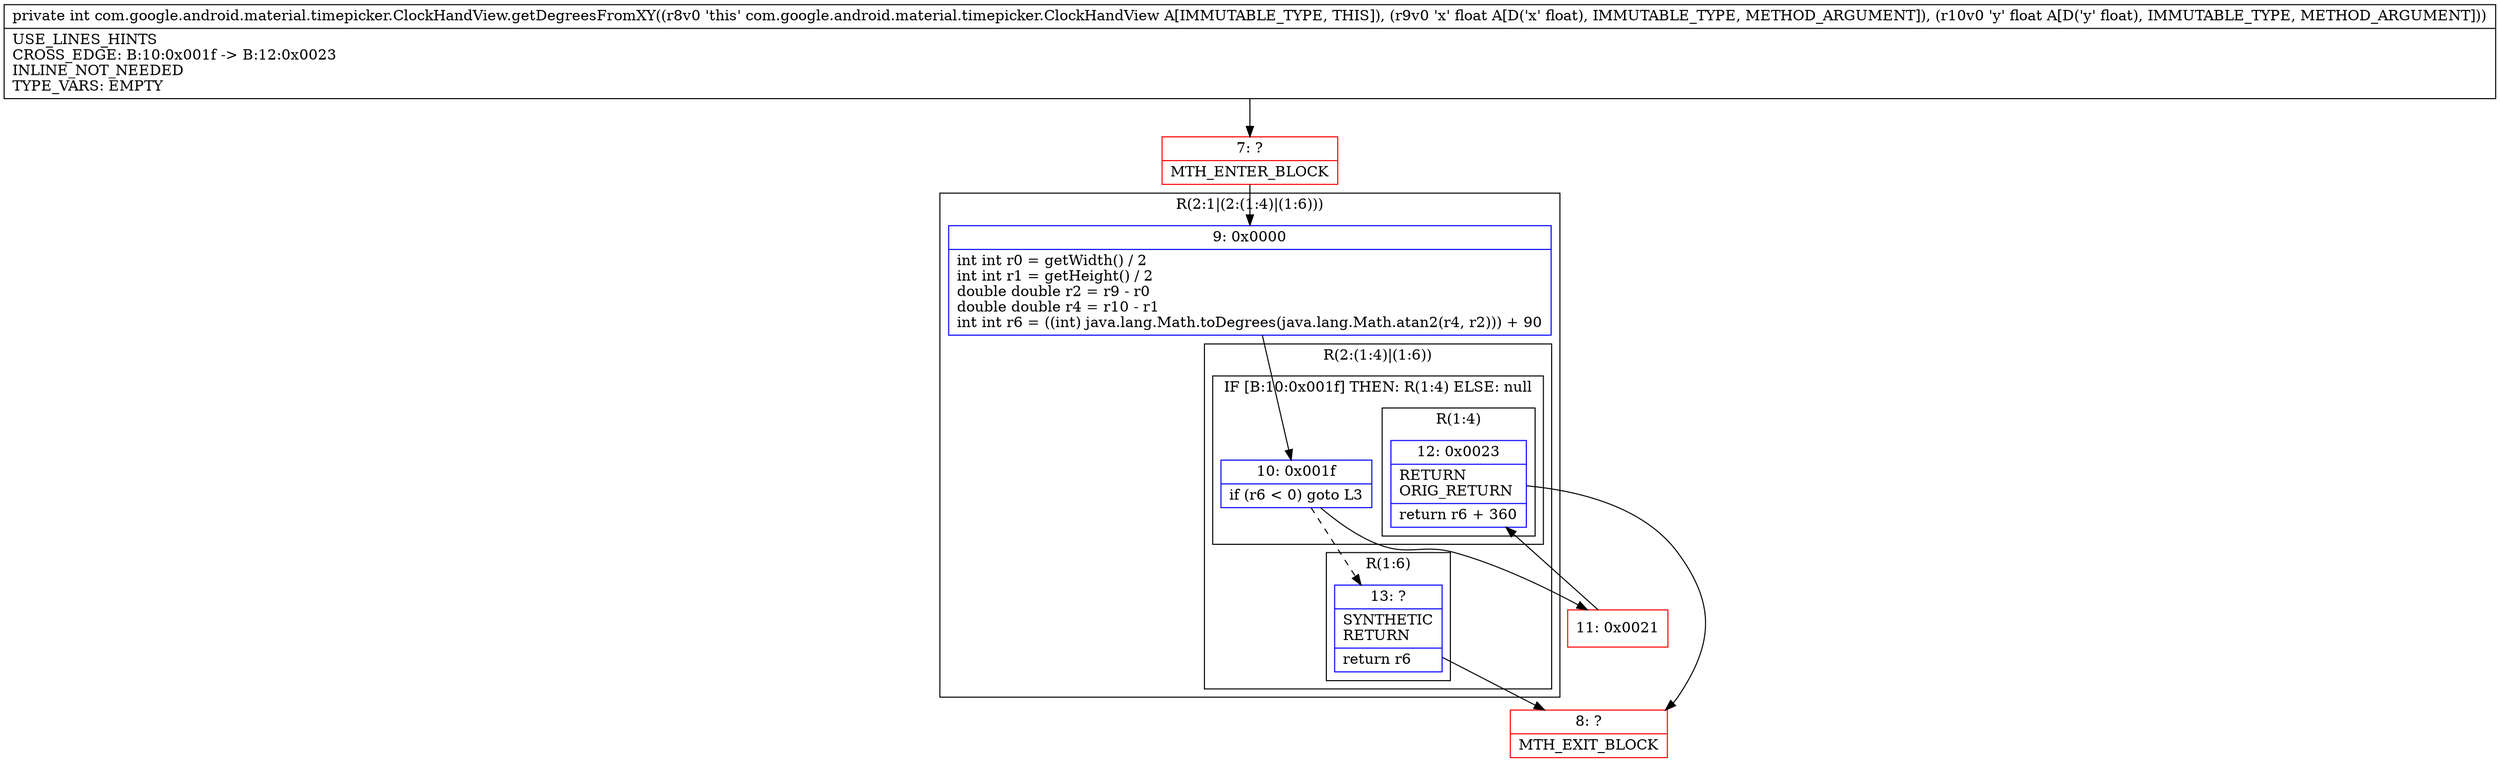 digraph "CFG forcom.google.android.material.timepicker.ClockHandView.getDegreesFromXY(FF)I" {
subgraph cluster_Region_1756956663 {
label = "R(2:1|(2:(1:4)|(1:6)))";
node [shape=record,color=blue];
Node_9 [shape=record,label="{9\:\ 0x0000|int int r0 = getWidth() \/ 2\lint int r1 = getHeight() \/ 2\ldouble double r2 = r9 \- r0\ldouble double r4 = r10 \- r1\lint int r6 = ((int) java.lang.Math.toDegrees(java.lang.Math.atan2(r4, r2))) + 90\l}"];
subgraph cluster_Region_744575144 {
label = "R(2:(1:4)|(1:6))";
node [shape=record,color=blue];
subgraph cluster_IfRegion_567313104 {
label = "IF [B:10:0x001f] THEN: R(1:4) ELSE: null";
node [shape=record,color=blue];
Node_10 [shape=record,label="{10\:\ 0x001f|if (r6 \< 0) goto L3\l}"];
subgraph cluster_Region_534321605 {
label = "R(1:4)";
node [shape=record,color=blue];
Node_12 [shape=record,label="{12\:\ 0x0023|RETURN\lORIG_RETURN\l|return r6 + 360\l}"];
}
}
subgraph cluster_Region_620066119 {
label = "R(1:6)";
node [shape=record,color=blue];
Node_13 [shape=record,label="{13\:\ ?|SYNTHETIC\lRETURN\l|return r6\l}"];
}
}
}
Node_7 [shape=record,color=red,label="{7\:\ ?|MTH_ENTER_BLOCK\l}"];
Node_11 [shape=record,color=red,label="{11\:\ 0x0021}"];
Node_8 [shape=record,color=red,label="{8\:\ ?|MTH_EXIT_BLOCK\l}"];
MethodNode[shape=record,label="{private int com.google.android.material.timepicker.ClockHandView.getDegreesFromXY((r8v0 'this' com.google.android.material.timepicker.ClockHandView A[IMMUTABLE_TYPE, THIS]), (r9v0 'x' float A[D('x' float), IMMUTABLE_TYPE, METHOD_ARGUMENT]), (r10v0 'y' float A[D('y' float), IMMUTABLE_TYPE, METHOD_ARGUMENT]))  | USE_LINES_HINTS\lCROSS_EDGE: B:10:0x001f \-\> B:12:0x0023\lINLINE_NOT_NEEDED\lTYPE_VARS: EMPTY\l}"];
MethodNode -> Node_7;Node_9 -> Node_10;
Node_10 -> Node_11;
Node_10 -> Node_13[style=dashed];
Node_12 -> Node_8;
Node_13 -> Node_8;
Node_7 -> Node_9;
Node_11 -> Node_12;
}

